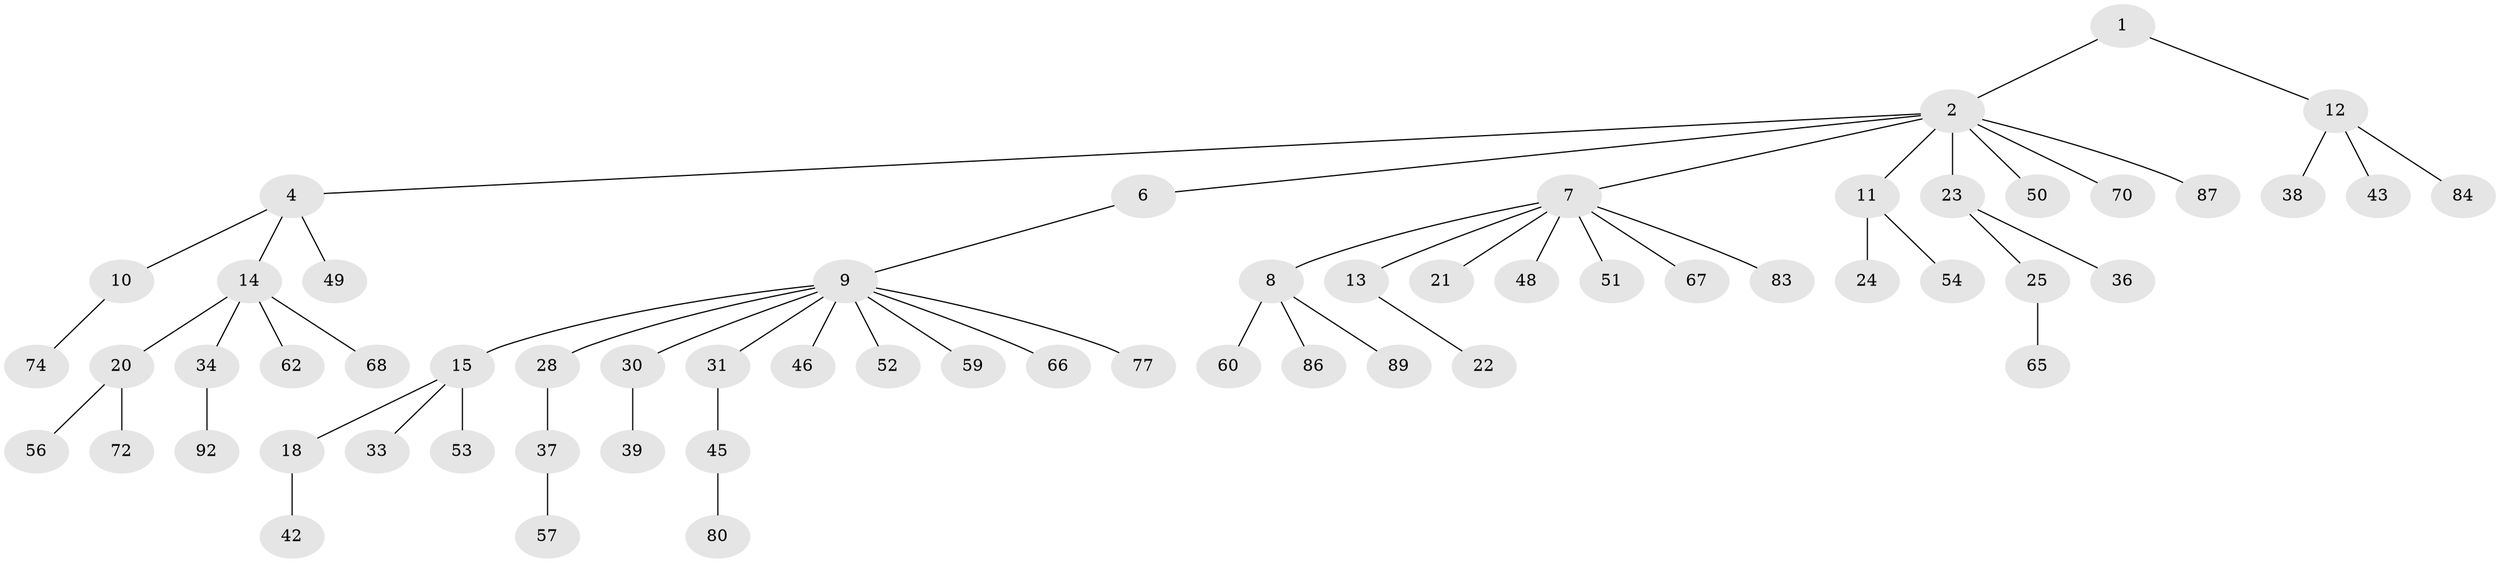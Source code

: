 // Generated by graph-tools (version 1.1) at 2025/52/02/27/25 19:52:11]
// undirected, 60 vertices, 59 edges
graph export_dot {
graph [start="1"]
  node [color=gray90,style=filled];
  1;
  2 [super="+3"];
  4 [super="+5"];
  6 [super="+17"];
  7 [super="+19"];
  8 [super="+35"];
  9 [super="+26"];
  10 [super="+32"];
  11 [super="+27"];
  12 [super="+41"];
  13;
  14 [super="+61"];
  15 [super="+16"];
  18;
  20 [super="+94"];
  21 [super="+82"];
  22 [super="+78"];
  23 [super="+64"];
  24 [super="+29"];
  25;
  28 [super="+44"];
  30;
  31;
  33 [super="+40"];
  34 [super="+55"];
  36;
  37 [super="+63"];
  38;
  39 [super="+81"];
  42 [super="+47"];
  43;
  45 [super="+71"];
  46 [super="+73"];
  48;
  49 [super="+76"];
  50;
  51;
  52 [super="+88"];
  53 [super="+69"];
  54 [super="+58"];
  56;
  57;
  59 [super="+75"];
  60 [super="+79"];
  62;
  65 [super="+85"];
  66;
  67;
  68;
  70;
  72 [super="+90"];
  74;
  77;
  80;
  83 [super="+93"];
  84 [super="+91"];
  86;
  87;
  89;
  92;
  1 -- 2;
  1 -- 12;
  2 -- 7;
  2 -- 11;
  2 -- 23;
  2 -- 87;
  2 -- 50;
  2 -- 4;
  2 -- 70;
  2 -- 6;
  4 -- 14;
  4 -- 49;
  4 -- 10;
  6 -- 9;
  7 -- 8;
  7 -- 13;
  7 -- 21;
  7 -- 48;
  7 -- 83;
  7 -- 67;
  7 -- 51;
  8 -- 86;
  8 -- 89;
  8 -- 60;
  9 -- 15;
  9 -- 28;
  9 -- 31;
  9 -- 46;
  9 -- 59;
  9 -- 77;
  9 -- 66;
  9 -- 52;
  9 -- 30;
  10 -- 74;
  11 -- 24;
  11 -- 54;
  12 -- 38;
  12 -- 43;
  12 -- 84;
  13 -- 22;
  14 -- 20;
  14 -- 34;
  14 -- 62;
  14 -- 68;
  15 -- 18;
  15 -- 33;
  15 -- 53;
  18 -- 42;
  20 -- 56;
  20 -- 72;
  23 -- 25;
  23 -- 36;
  25 -- 65;
  28 -- 37;
  30 -- 39;
  31 -- 45;
  34 -- 92;
  37 -- 57;
  45 -- 80;
}
